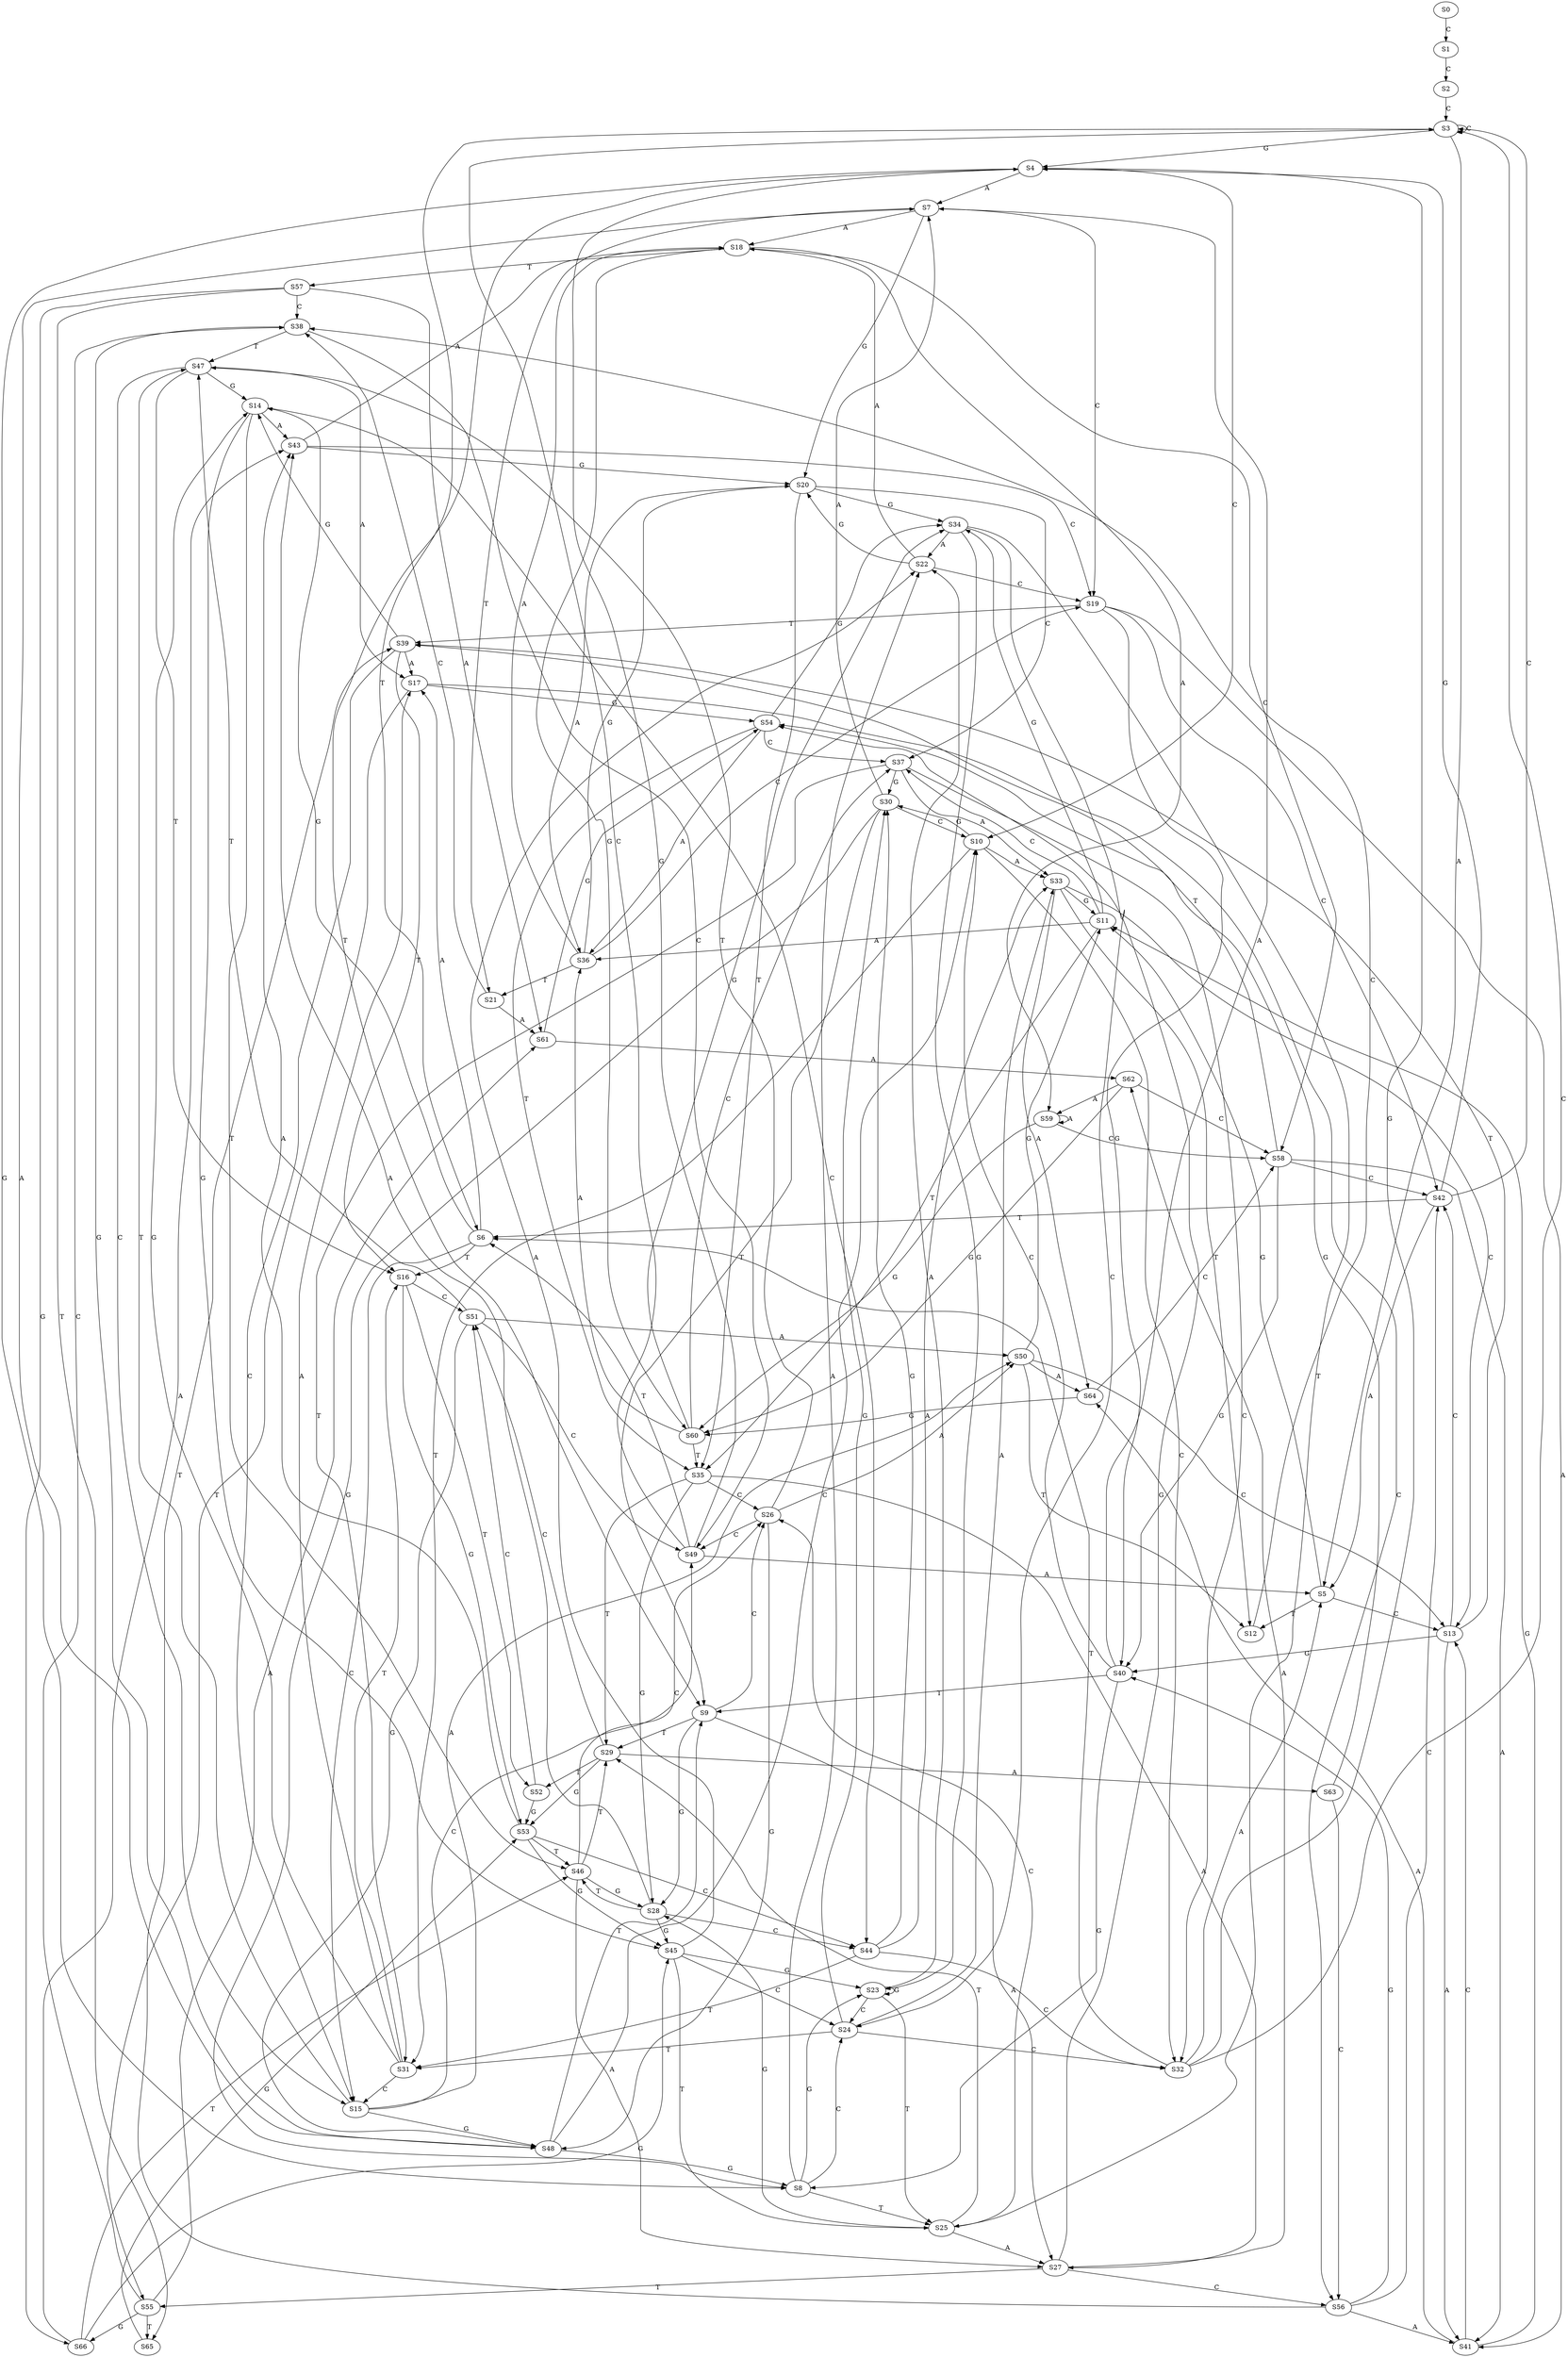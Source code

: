 strict digraph  {
	S0 -> S1 [ label = C ];
	S1 -> S2 [ label = C ];
	S2 -> S3 [ label = C ];
	S3 -> S4 [ label = G ];
	S3 -> S3 [ label = C ];
	S3 -> S5 [ label = A ];
	S3 -> S6 [ label = T ];
	S4 -> S7 [ label = A ];
	S4 -> S8 [ label = G ];
	S4 -> S9 [ label = T ];
	S4 -> S10 [ label = C ];
	S5 -> S11 [ label = G ];
	S5 -> S12 [ label = T ];
	S5 -> S13 [ label = C ];
	S6 -> S14 [ label = G ];
	S6 -> S15 [ label = C ];
	S6 -> S16 [ label = T ];
	S6 -> S17 [ label = A ];
	S7 -> S18 [ label = A ];
	S7 -> S19 [ label = C ];
	S7 -> S20 [ label = G ];
	S7 -> S21 [ label = T ];
	S8 -> S22 [ label = A ];
	S8 -> S23 [ label = G ];
	S8 -> S24 [ label = C ];
	S8 -> S25 [ label = T ];
	S9 -> S26 [ label = C ];
	S9 -> S27 [ label = A ];
	S9 -> S28 [ label = G ];
	S9 -> S29 [ label = T ];
	S10 -> S30 [ label = G ];
	S10 -> S31 [ label = T ];
	S10 -> S32 [ label = C ];
	S10 -> S33 [ label = A ];
	S11 -> S34 [ label = G ];
	S11 -> S35 [ label = T ];
	S11 -> S36 [ label = A ];
	S11 -> S37 [ label = C ];
	S12 -> S38 [ label = C ];
	S13 -> S39 [ label = T ];
	S13 -> S40 [ label = G ];
	S13 -> S41 [ label = A ];
	S13 -> S42 [ label = C ];
	S14 -> S43 [ label = A ];
	S14 -> S44 [ label = C ];
	S14 -> S45 [ label = G ];
	S14 -> S46 [ label = T ];
	S15 -> S47 [ label = T ];
	S15 -> S48 [ label = G ];
	S15 -> S49 [ label = C ];
	S15 -> S50 [ label = A ];
	S16 -> S51 [ label = C ];
	S16 -> S52 [ label = T ];
	S16 -> S53 [ label = G ];
	S17 -> S54 [ label = G ];
	S17 -> S55 [ label = T ];
	S17 -> S56 [ label = C ];
	S18 -> S57 [ label = T ];
	S18 -> S58 [ label = C ];
	S18 -> S59 [ label = A ];
	S18 -> S60 [ label = G ];
	S19 -> S39 [ label = T ];
	S19 -> S40 [ label = G ];
	S19 -> S42 [ label = C ];
	S19 -> S41 [ label = A ];
	S20 -> S35 [ label = T ];
	S20 -> S34 [ label = G ];
	S20 -> S36 [ label = A ];
	S20 -> S37 [ label = C ];
	S21 -> S61 [ label = A ];
	S21 -> S38 [ label = C ];
	S22 -> S18 [ label = A ];
	S22 -> S20 [ label = G ];
	S22 -> S19 [ label = C ];
	S23 -> S25 [ label = T ];
	S23 -> S24 [ label = C ];
	S23 -> S23 [ label = G ];
	S23 -> S22 [ label = A ];
	S24 -> S31 [ label = T ];
	S24 -> S32 [ label = C ];
	S24 -> S33 [ label = A ];
	S24 -> S30 [ label = G ];
	S25 -> S27 [ label = A ];
	S25 -> S26 [ label = C ];
	S25 -> S28 [ label = G ];
	S25 -> S29 [ label = T ];
	S26 -> S47 [ label = T ];
	S26 -> S48 [ label = G ];
	S26 -> S50 [ label = A ];
	S26 -> S49 [ label = C ];
	S27 -> S55 [ label = T ];
	S27 -> S54 [ label = G ];
	S27 -> S62 [ label = A ];
	S27 -> S56 [ label = C ];
	S28 -> S46 [ label = T ];
	S28 -> S45 [ label = G ];
	S28 -> S43 [ label = A ];
	S28 -> S44 [ label = C ];
	S29 -> S51 [ label = C ];
	S29 -> S53 [ label = G ];
	S29 -> S63 [ label = A ];
	S29 -> S52 [ label = T ];
	S30 -> S8 [ label = G ];
	S30 -> S7 [ label = A ];
	S30 -> S9 [ label = T ];
	S30 -> S10 [ label = C ];
	S31 -> S17 [ label = A ];
	S31 -> S15 [ label = C ];
	S31 -> S16 [ label = T ];
	S31 -> S14 [ label = G ];
	S32 -> S4 [ label = G ];
	S32 -> S5 [ label = A ];
	S32 -> S6 [ label = T ];
	S32 -> S3 [ label = C ];
	S33 -> S11 [ label = G ];
	S33 -> S13 [ label = C ];
	S33 -> S64 [ label = A ];
	S33 -> S12 [ label = T ];
	S34 -> S22 [ label = A ];
	S34 -> S23 [ label = G ];
	S34 -> S25 [ label = T ];
	S34 -> S24 [ label = C ];
	S35 -> S27 [ label = A ];
	S35 -> S26 [ label = C ];
	S35 -> S28 [ label = G ];
	S35 -> S29 [ label = T ];
	S36 -> S18 [ label = A ];
	S36 -> S19 [ label = C ];
	S36 -> S21 [ label = T ];
	S36 -> S20 [ label = G ];
	S37 -> S32 [ label = C ];
	S37 -> S33 [ label = A ];
	S37 -> S30 [ label = G ];
	S37 -> S31 [ label = T ];
	S38 -> S49 [ label = C ];
	S38 -> S48 [ label = G ];
	S38 -> S47 [ label = T ];
	S39 -> S17 [ label = A ];
	S39 -> S15 [ label = C ];
	S39 -> S16 [ label = T ];
	S39 -> S14 [ label = G ];
	S40 -> S8 [ label = G ];
	S40 -> S7 [ label = A ];
	S40 -> S9 [ label = T ];
	S40 -> S10 [ label = C ];
	S41 -> S11 [ label = G ];
	S41 -> S13 [ label = C ];
	S41 -> S64 [ label = A ];
	S42 -> S3 [ label = C ];
	S42 -> S5 [ label = A ];
	S42 -> S6 [ label = T ];
	S42 -> S4 [ label = G ];
	S43 -> S20 [ label = G ];
	S43 -> S19 [ label = C ];
	S43 -> S18 [ label = A ];
	S44 -> S32 [ label = C ];
	S44 -> S30 [ label = G ];
	S44 -> S31 [ label = T ];
	S44 -> S33 [ label = A ];
	S45 -> S23 [ label = G ];
	S45 -> S24 [ label = C ];
	S45 -> S22 [ label = A ];
	S45 -> S25 [ label = T ];
	S46 -> S26 [ label = C ];
	S46 -> S29 [ label = T ];
	S46 -> S28 [ label = G ];
	S46 -> S27 [ label = A ];
	S47 -> S14 [ label = G ];
	S47 -> S15 [ label = C ];
	S47 -> S17 [ label = A ];
	S47 -> S16 [ label = T ];
	S48 -> S8 [ label = G ];
	S48 -> S9 [ label = T ];
	S48 -> S10 [ label = C ];
	S48 -> S7 [ label = A ];
	S49 -> S3 [ label = C ];
	S49 -> S5 [ label = A ];
	S49 -> S6 [ label = T ];
	S49 -> S4 [ label = G ];
	S50 -> S12 [ label = T ];
	S50 -> S13 [ label = C ];
	S50 -> S64 [ label = A ];
	S50 -> S11 [ label = G ];
	S51 -> S50 [ label = A ];
	S51 -> S49 [ label = C ];
	S51 -> S48 [ label = G ];
	S51 -> S47 [ label = T ];
	S52 -> S53 [ label = G ];
	S52 -> S51 [ label = C ];
	S53 -> S45 [ label = G ];
	S53 -> S44 [ label = C ];
	S53 -> S46 [ label = T ];
	S53 -> S43 [ label = A ];
	S54 -> S35 [ label = T ];
	S54 -> S36 [ label = A ];
	S54 -> S37 [ label = C ];
	S54 -> S34 [ label = G ];
	S55 -> S38 [ label = C ];
	S55 -> S61 [ label = A ];
	S55 -> S65 [ label = T ];
	S55 -> S66 [ label = G ];
	S56 -> S40 [ label = G ];
	S56 -> S39 [ label = T ];
	S56 -> S42 [ label = C ];
	S56 -> S41 [ label = A ];
	S57 -> S61 [ label = A ];
	S57 -> S38 [ label = C ];
	S57 -> S66 [ label = G ];
	S57 -> S65 [ label = T ];
	S58 -> S41 [ label = A ];
	S58 -> S42 [ label = C ];
	S58 -> S40 [ label = G ];
	S58 -> S39 [ label = T ];
	S59 -> S60 [ label = G ];
	S59 -> S58 [ label = C ];
	S59 -> S59 [ label = A ];
	S60 -> S35 [ label = T ];
	S60 -> S36 [ label = A ];
	S60 -> S37 [ label = C ];
	S60 -> S34 [ label = G ];
	S61 -> S54 [ label = G ];
	S61 -> S62 [ label = A ];
	S62 -> S60 [ label = G ];
	S62 -> S59 [ label = A ];
	S62 -> S58 [ label = C ];
	S63 -> S56 [ label = C ];
	S63 -> S54 [ label = G ];
	S64 -> S60 [ label = G ];
	S64 -> S58 [ label = C ];
	S65 -> S53 [ label = G ];
	S66 -> S45 [ label = G ];
	S66 -> S43 [ label = A ];
	S66 -> S46 [ label = T ];
}
